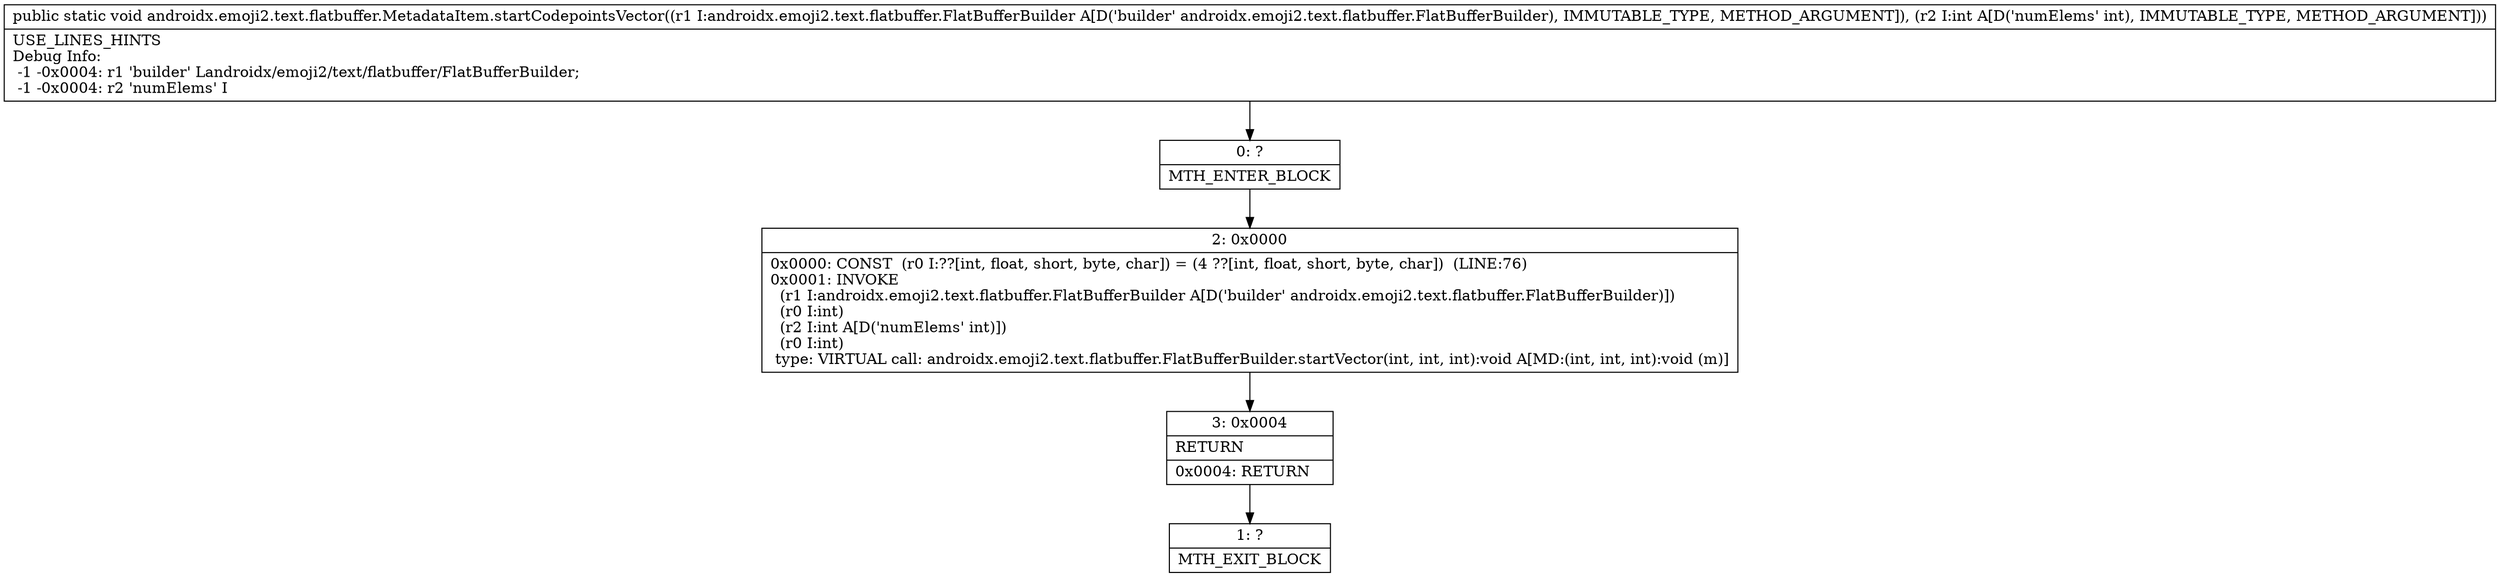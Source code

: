 digraph "CFG forandroidx.emoji2.text.flatbuffer.MetadataItem.startCodepointsVector(Landroidx\/emoji2\/text\/flatbuffer\/FlatBufferBuilder;I)V" {
Node_0 [shape=record,label="{0\:\ ?|MTH_ENTER_BLOCK\l}"];
Node_2 [shape=record,label="{2\:\ 0x0000|0x0000: CONST  (r0 I:??[int, float, short, byte, char]) = (4 ??[int, float, short, byte, char])  (LINE:76)\l0x0001: INVOKE  \l  (r1 I:androidx.emoji2.text.flatbuffer.FlatBufferBuilder A[D('builder' androidx.emoji2.text.flatbuffer.FlatBufferBuilder)])\l  (r0 I:int)\l  (r2 I:int A[D('numElems' int)])\l  (r0 I:int)\l type: VIRTUAL call: androidx.emoji2.text.flatbuffer.FlatBufferBuilder.startVector(int, int, int):void A[MD:(int, int, int):void (m)]\l}"];
Node_3 [shape=record,label="{3\:\ 0x0004|RETURN\l|0x0004: RETURN   \l}"];
Node_1 [shape=record,label="{1\:\ ?|MTH_EXIT_BLOCK\l}"];
MethodNode[shape=record,label="{public static void androidx.emoji2.text.flatbuffer.MetadataItem.startCodepointsVector((r1 I:androidx.emoji2.text.flatbuffer.FlatBufferBuilder A[D('builder' androidx.emoji2.text.flatbuffer.FlatBufferBuilder), IMMUTABLE_TYPE, METHOD_ARGUMENT]), (r2 I:int A[D('numElems' int), IMMUTABLE_TYPE, METHOD_ARGUMENT]))  | USE_LINES_HINTS\lDebug Info:\l  \-1 \-0x0004: r1 'builder' Landroidx\/emoji2\/text\/flatbuffer\/FlatBufferBuilder;\l  \-1 \-0x0004: r2 'numElems' I\l}"];
MethodNode -> Node_0;Node_0 -> Node_2;
Node_2 -> Node_3;
Node_3 -> Node_1;
}

